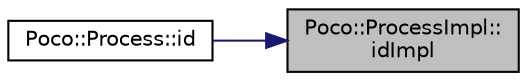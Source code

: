 digraph "Poco::ProcessImpl::idImpl"
{
 // LATEX_PDF_SIZE
  edge [fontname="Helvetica",fontsize="10",labelfontname="Helvetica",labelfontsize="10"];
  node [fontname="Helvetica",fontsize="10",shape=record];
  rankdir="RL";
  Node1 [label="Poco::ProcessImpl::\lidImpl",height=0.2,width=0.4,color="black", fillcolor="grey75", style="filled", fontcolor="black",tooltip=" "];
  Node1 -> Node2 [dir="back",color="midnightblue",fontsize="10",style="solid",fontname="Helvetica"];
  Node2 [label="Poco::Process::id",height=0.2,width=0.4,color="black", fillcolor="white", style="filled",URL="$classPoco_1_1Process.html#a8c9aea46e76accaffe76597c0ee6da54",tooltip=" "];
}
